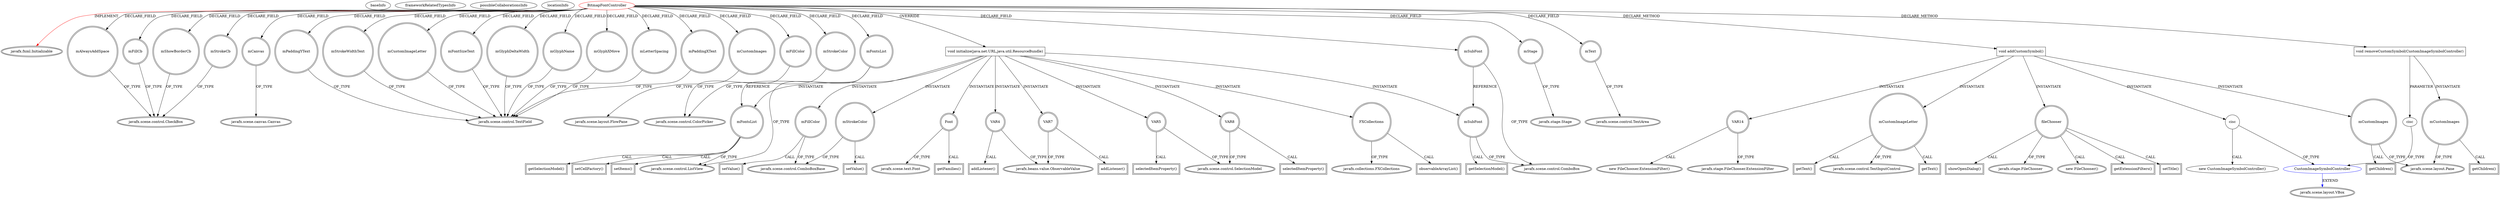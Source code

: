 digraph {
baseInfo[graphId=2468,category="extension_graph",isAnonymous=false,possibleRelation=true]
frameworkRelatedTypesInfo[0="javafx.fxml.Initializable"]
possibleCollaborationsInfo[0="2468~CLIENT_METHOD_DECLARATION-PARAMETER_DECLARATION-CLIENT_METHOD_DECLARATION-INSTANTIATION-~javafx.fxml.Initializable ~javafx.scene.layout.VBox ~false~false"]
locationInfo[projectName="dimalev-bitmap-font-generator",filePath="/dimalev-bitmap-font-generator/bitmap-font-generator-master/src/BitmapFontController.java",contextSignature="BitmapFontController",graphId="2468"]
0[label="BitmapFontController",vertexType="ROOT_CLIENT_CLASS_DECLARATION",isFrameworkType=false,color=red]
1[label="javafx.fxml.Initializable",vertexType="FRAMEWORK_INTERFACE_TYPE",isFrameworkType=true,peripheries=2]
2[label="mAlwaysAddSpace",vertexType="FIELD_DECLARATION",isFrameworkType=true,peripheries=2,shape=circle]
3[label="javafx.scene.control.CheckBox",vertexType="FRAMEWORK_CLASS_TYPE",isFrameworkType=true,peripheries=2]
4[label="mCanvas",vertexType="FIELD_DECLARATION",isFrameworkType=true,peripheries=2,shape=circle]
5[label="javafx.scene.canvas.Canvas",vertexType="FRAMEWORK_CLASS_TYPE",isFrameworkType=true,peripheries=2]
6[label="mCustomImageLetter",vertexType="FIELD_DECLARATION",isFrameworkType=true,peripheries=2,shape=circle]
7[label="javafx.scene.control.TextField",vertexType="FRAMEWORK_CLASS_TYPE",isFrameworkType=true,peripheries=2]
8[label="mCustomImages",vertexType="FIELD_DECLARATION",isFrameworkType=true,peripheries=2,shape=circle]
9[label="javafx.scene.layout.FlowPane",vertexType="FRAMEWORK_CLASS_TYPE",isFrameworkType=true,peripheries=2]
10[label="mFillCb",vertexType="FIELD_DECLARATION",isFrameworkType=true,peripheries=2,shape=circle]
12[label="mFillColor",vertexType="FIELD_DECLARATION",isFrameworkType=true,peripheries=2,shape=circle]
13[label="javafx.scene.control.ColorPicker",vertexType="FRAMEWORK_CLASS_TYPE",isFrameworkType=true,peripheries=2]
14[label="mFontSizeText",vertexType="FIELD_DECLARATION",isFrameworkType=true,peripheries=2,shape=circle]
16[label="mFontsList",vertexType="FIELD_DECLARATION",isFrameworkType=true,peripheries=2,shape=circle]
17[label="javafx.scene.control.ListView",vertexType="FRAMEWORK_CLASS_TYPE",isFrameworkType=true,peripheries=2]
18[label="mGlyphDeltaWidth",vertexType="FIELD_DECLARATION",isFrameworkType=true,peripheries=2,shape=circle]
20[label="mGlyphName",vertexType="FIELD_DECLARATION",isFrameworkType=true,peripheries=2,shape=circle]
22[label="mGlyphXMove",vertexType="FIELD_DECLARATION",isFrameworkType=true,peripheries=2,shape=circle]
24[label="mLetterSpacing",vertexType="FIELD_DECLARATION",isFrameworkType=true,peripheries=2,shape=circle]
26[label="mPaddingXText",vertexType="FIELD_DECLARATION",isFrameworkType=true,peripheries=2,shape=circle]
28[label="mPaddingYText",vertexType="FIELD_DECLARATION",isFrameworkType=true,peripheries=2,shape=circle]
30[label="mShowBorderCb",vertexType="FIELD_DECLARATION",isFrameworkType=true,peripheries=2,shape=circle]
32[label="mStage",vertexType="FIELD_DECLARATION",isFrameworkType=true,peripheries=2,shape=circle]
33[label="javafx.stage.Stage",vertexType="FRAMEWORK_CLASS_TYPE",isFrameworkType=true,peripheries=2]
34[label="mStrokeCb",vertexType="FIELD_DECLARATION",isFrameworkType=true,peripheries=2,shape=circle]
36[label="mStrokeColor",vertexType="FIELD_DECLARATION",isFrameworkType=true,peripheries=2,shape=circle]
38[label="mStrokeWidthText",vertexType="FIELD_DECLARATION",isFrameworkType=true,peripheries=2,shape=circle]
40[label="mSubFont",vertexType="FIELD_DECLARATION",isFrameworkType=true,peripheries=2,shape=circle]
41[label="javafx.scene.control.ComboBox",vertexType="FRAMEWORK_CLASS_TYPE",isFrameworkType=true,peripheries=2]
42[label="mText",vertexType="FIELD_DECLARATION",isFrameworkType=true,peripheries=2,shape=circle]
43[label="javafx.scene.control.TextArea",vertexType="FRAMEWORK_CLASS_TYPE",isFrameworkType=true,peripheries=2]
44[label="void initialize(java.net.URL,java.util.ResourceBundle)",vertexType="OVERRIDING_METHOD_DECLARATION",isFrameworkType=false,shape=box]
45[label="mFontsList",vertexType="VARIABLE_EXPRESION",isFrameworkType=true,peripheries=2,shape=circle]
46[label="setCellFactory()",vertexType="INSIDE_CALL",isFrameworkType=true,peripheries=2,shape=box]
48[label="FXCollections",vertexType="VARIABLE_EXPRESION",isFrameworkType=true,peripheries=2,shape=circle]
50[label="javafx.collections.FXCollections",vertexType="FRAMEWORK_CLASS_TYPE",isFrameworkType=true,peripheries=2]
49[label="observableArrayList()",vertexType="INSIDE_CALL",isFrameworkType=true,peripheries=2,shape=box]
51[label="Font",vertexType="VARIABLE_EXPRESION",isFrameworkType=true,peripheries=2,shape=circle]
53[label="javafx.scene.text.Font",vertexType="FRAMEWORK_CLASS_TYPE",isFrameworkType=true,peripheries=2]
52[label="getFamilies()",vertexType="INSIDE_CALL",isFrameworkType=true,peripheries=2,shape=box]
55[label="setItems()",vertexType="INSIDE_CALL",isFrameworkType=true,peripheries=2,shape=box]
56[label="VAR4",vertexType="VARIABLE_EXPRESION",isFrameworkType=true,peripheries=2,shape=circle]
58[label="javafx.beans.value.ObservableValue",vertexType="FRAMEWORK_INTERFACE_TYPE",isFrameworkType=true,peripheries=2]
57[label="addListener()",vertexType="INSIDE_CALL",isFrameworkType=true,peripheries=2,shape=box]
59[label="VAR5",vertexType="VARIABLE_EXPRESION",isFrameworkType=true,peripheries=2,shape=circle]
61[label="javafx.scene.control.SelectionModel",vertexType="FRAMEWORK_CLASS_TYPE",isFrameworkType=true,peripheries=2]
60[label="selectedItemProperty()",vertexType="INSIDE_CALL",isFrameworkType=true,peripheries=2,shape=box]
63[label="getSelectionModel()",vertexType="INSIDE_CALL",isFrameworkType=true,peripheries=2,shape=box]
64[label="VAR7",vertexType="VARIABLE_EXPRESION",isFrameworkType=true,peripheries=2,shape=circle]
65[label="addListener()",vertexType="INSIDE_CALL",isFrameworkType=true,peripheries=2,shape=box]
67[label="VAR8",vertexType="VARIABLE_EXPRESION",isFrameworkType=true,peripheries=2,shape=circle]
68[label="selectedItemProperty()",vertexType="INSIDE_CALL",isFrameworkType=true,peripheries=2,shape=box]
70[label="mSubFont",vertexType="VARIABLE_EXPRESION",isFrameworkType=true,peripheries=2,shape=circle]
71[label="getSelectionModel()",vertexType="INSIDE_CALL",isFrameworkType=true,peripheries=2,shape=box]
73[label="mFillColor",vertexType="VARIABLE_EXPRESION",isFrameworkType=true,peripheries=2,shape=circle]
75[label="javafx.scene.control.ComboBoxBase",vertexType="FRAMEWORK_CLASS_TYPE",isFrameworkType=true,peripheries=2]
74[label="setValue()",vertexType="INSIDE_CALL",isFrameworkType=true,peripheries=2,shape=box]
76[label="mStrokeColor",vertexType="VARIABLE_EXPRESION",isFrameworkType=true,peripheries=2,shape=circle]
77[label="setValue()",vertexType="INSIDE_CALL",isFrameworkType=true,peripheries=2,shape=box]
79[label="void addCustomSymbol()",vertexType="CLIENT_METHOD_DECLARATION",isFrameworkType=false,shape=box]
81[label="fileChooser",vertexType="VARIABLE_EXPRESION",isFrameworkType=true,peripheries=2,shape=circle]
82[label="javafx.stage.FileChooser",vertexType="FRAMEWORK_CLASS_TYPE",isFrameworkType=true,peripheries=2]
80[label="new FileChooser()",vertexType="CONSTRUCTOR_CALL",isFrameworkType=true,peripheries=2]
84[label="getExtensionFilters()",vertexType="INSIDE_CALL",isFrameworkType=true,peripheries=2,shape=box]
86[label="VAR14",vertexType="VARIABLE_EXPRESION",isFrameworkType=true,peripheries=2,shape=circle]
87[label="javafx.stage.FileChooser.ExtensionFilter",vertexType="FRAMEWORK_CLASS_TYPE",isFrameworkType=true,peripheries=2]
85[label="new FileChooser.ExtensionFilter()",vertexType="CONSTRUCTOR_CALL",isFrameworkType=true,peripheries=2]
89[label="setTitle()",vertexType="INSIDE_CALL",isFrameworkType=true,peripheries=2,shape=box]
91[label="showOpenDialog()",vertexType="INSIDE_CALL",isFrameworkType=true,peripheries=2,shape=box]
93[label="cisc",vertexType="VARIABLE_EXPRESION",isFrameworkType=false,shape=circle]
94[label="CustomImageSymbolController",vertexType="REFERENCE_CLIENT_CLASS_DECLARATION",isFrameworkType=false,color=blue]
95[label="javafx.scene.layout.VBox",vertexType="FRAMEWORK_CLASS_TYPE",isFrameworkType=true,peripheries=2]
92[label="new CustomImageSymbolController()",vertexType="CONSTRUCTOR_CALL",isFrameworkType=false]
96[label="mCustomImageLetter",vertexType="VARIABLE_EXPRESION",isFrameworkType=true,peripheries=2,shape=circle]
98[label="javafx.scene.control.TextInputControl",vertexType="FRAMEWORK_CLASS_TYPE",isFrameworkType=true,peripheries=2]
97[label="getText()",vertexType="INSIDE_CALL",isFrameworkType=true,peripheries=2,shape=box]
99[label="mCustomImages",vertexType="VARIABLE_EXPRESION",isFrameworkType=true,peripheries=2,shape=circle]
101[label="javafx.scene.layout.Pane",vertexType="FRAMEWORK_CLASS_TYPE",isFrameworkType=true,peripheries=2]
100[label="getChildren()",vertexType="INSIDE_CALL",isFrameworkType=true,peripheries=2,shape=box]
103[label="getText()",vertexType="INSIDE_CALL",isFrameworkType=true,peripheries=2,shape=box]
104[label="void removeCustomSymbol(CustomImageSymbolController)",vertexType="CLIENT_METHOD_DECLARATION",isFrameworkType=false,shape=box]
105[label="cisc",vertexType="PARAMETER_DECLARATION",isFrameworkType=false]
107[label="mCustomImages",vertexType="VARIABLE_EXPRESION",isFrameworkType=true,peripheries=2,shape=circle]
108[label="getChildren()",vertexType="INSIDE_CALL",isFrameworkType=true,peripheries=2,shape=box]
0->1[label="IMPLEMENT",color=red]
0->2[label="DECLARE_FIELD"]
2->3[label="OF_TYPE"]
0->4[label="DECLARE_FIELD"]
4->5[label="OF_TYPE"]
0->6[label="DECLARE_FIELD"]
6->7[label="OF_TYPE"]
0->8[label="DECLARE_FIELD"]
8->9[label="OF_TYPE"]
0->10[label="DECLARE_FIELD"]
10->3[label="OF_TYPE"]
0->12[label="DECLARE_FIELD"]
12->13[label="OF_TYPE"]
0->14[label="DECLARE_FIELD"]
14->7[label="OF_TYPE"]
0->16[label="DECLARE_FIELD"]
16->17[label="OF_TYPE"]
0->18[label="DECLARE_FIELD"]
18->7[label="OF_TYPE"]
0->20[label="DECLARE_FIELD"]
20->7[label="OF_TYPE"]
0->22[label="DECLARE_FIELD"]
22->7[label="OF_TYPE"]
0->24[label="DECLARE_FIELD"]
24->7[label="OF_TYPE"]
0->26[label="DECLARE_FIELD"]
26->7[label="OF_TYPE"]
0->28[label="DECLARE_FIELD"]
28->7[label="OF_TYPE"]
0->30[label="DECLARE_FIELD"]
30->3[label="OF_TYPE"]
0->32[label="DECLARE_FIELD"]
32->33[label="OF_TYPE"]
0->34[label="DECLARE_FIELD"]
34->3[label="OF_TYPE"]
0->36[label="DECLARE_FIELD"]
36->13[label="OF_TYPE"]
0->38[label="DECLARE_FIELD"]
38->7[label="OF_TYPE"]
0->40[label="DECLARE_FIELD"]
40->41[label="OF_TYPE"]
0->42[label="DECLARE_FIELD"]
42->43[label="OF_TYPE"]
0->44[label="OVERRIDE"]
44->45[label="INSTANTIATE"]
16->45[label="REFERENCE"]
45->17[label="OF_TYPE"]
45->46[label="CALL"]
44->48[label="INSTANTIATE"]
48->50[label="OF_TYPE"]
48->49[label="CALL"]
44->51[label="INSTANTIATE"]
51->53[label="OF_TYPE"]
51->52[label="CALL"]
45->55[label="CALL"]
44->56[label="INSTANTIATE"]
56->58[label="OF_TYPE"]
56->57[label="CALL"]
44->59[label="INSTANTIATE"]
59->61[label="OF_TYPE"]
59->60[label="CALL"]
45->63[label="CALL"]
44->64[label="INSTANTIATE"]
64->58[label="OF_TYPE"]
64->65[label="CALL"]
44->67[label="INSTANTIATE"]
67->61[label="OF_TYPE"]
67->68[label="CALL"]
44->70[label="INSTANTIATE"]
40->70[label="REFERENCE"]
70->41[label="OF_TYPE"]
70->71[label="CALL"]
44->73[label="INSTANTIATE"]
73->75[label="OF_TYPE"]
73->74[label="CALL"]
44->76[label="INSTANTIATE"]
76->75[label="OF_TYPE"]
76->77[label="CALL"]
0->79[label="DECLARE_METHOD"]
79->81[label="INSTANTIATE"]
81->82[label="OF_TYPE"]
81->80[label="CALL"]
81->84[label="CALL"]
79->86[label="INSTANTIATE"]
86->87[label="OF_TYPE"]
86->85[label="CALL"]
81->89[label="CALL"]
81->91[label="CALL"]
79->93[label="INSTANTIATE"]
94->95[label="EXTEND",color=blue]
93->94[label="OF_TYPE"]
93->92[label="CALL"]
79->96[label="INSTANTIATE"]
96->98[label="OF_TYPE"]
96->97[label="CALL"]
79->99[label="INSTANTIATE"]
99->101[label="OF_TYPE"]
99->100[label="CALL"]
96->103[label="CALL"]
0->104[label="DECLARE_METHOD"]
105->94[label="OF_TYPE"]
104->105[label="PARAMETER"]
104->107[label="INSTANTIATE"]
107->101[label="OF_TYPE"]
107->108[label="CALL"]
}

